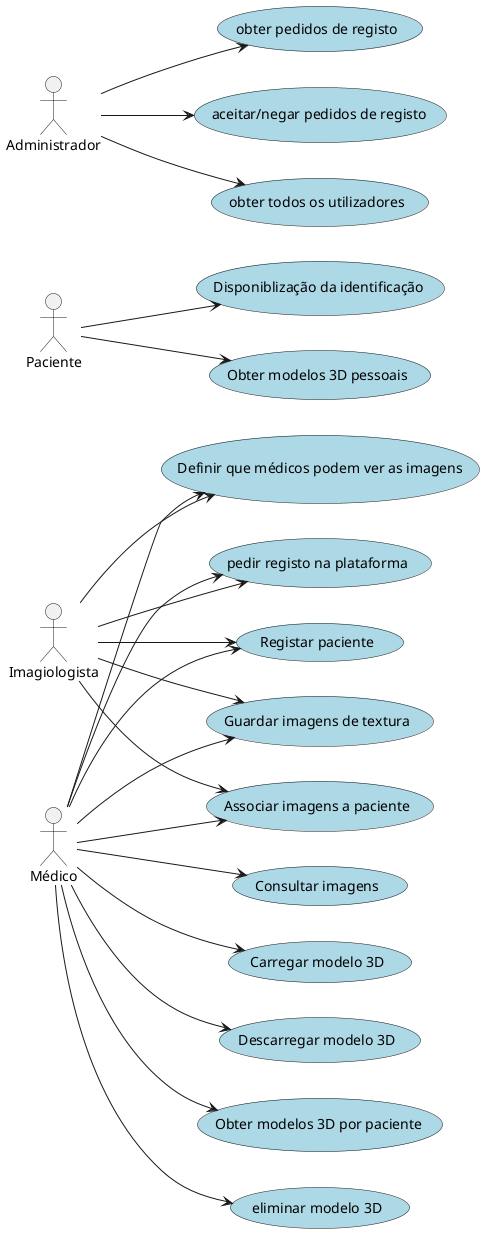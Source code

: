 @startuml

left to right direction
skinparam usecase {
BackgroundColor LightBlue
}

actor Médico as med
actor Paciente as pac
actor Imagiologista as img
actor Administrador as adm

adm --> (obter pedidos de registo)
adm --> (aceitar/negar pedidos de registo)
adm --> (obter todos os utilizadores)
med --> (pedir registo na plataforma)
img --> (pedir registo na plataforma)
med --> (Registar paciente)
img --> (Registar paciente)
med --> (Guardar imagens de textura)
img --> (Guardar imagens de textura)
med --> (Consultar imagens)
med --> (Associar imagens a paciente)
img --> (Associar imagens a paciente)
med --> (Definir que médicos podem ver as imagens)
img --> (Definir que médicos podem ver as imagens)
pac --> (Disponiblização da identificação)
pac --> (Obter modelos 3D pessoais)
med --> (Carregar modelo 3D)
med --> (Descarregar modelo 3D)
med --> (Obter modelos 3D por paciente)
med --> (eliminar modelo 3D)


@enduml
